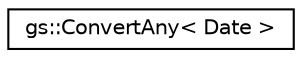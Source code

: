 digraph "Graphical Class Hierarchy"
{
 // LATEX_PDF_SIZE
  edge [fontname="Helvetica",fontsize="10",labelfontname="Helvetica",labelfontsize="10"];
  node [fontname="Helvetica",fontsize="10",shape=record];
  rankdir="LR";
  Node0 [label="gs::ConvertAny\< Date \>",height=0.2,width=0.4,color="black", fillcolor="white", style="filled",URL="$structgs_1_1ConvertAny_3_01Date_01_4.html",tooltip=" "];
}

